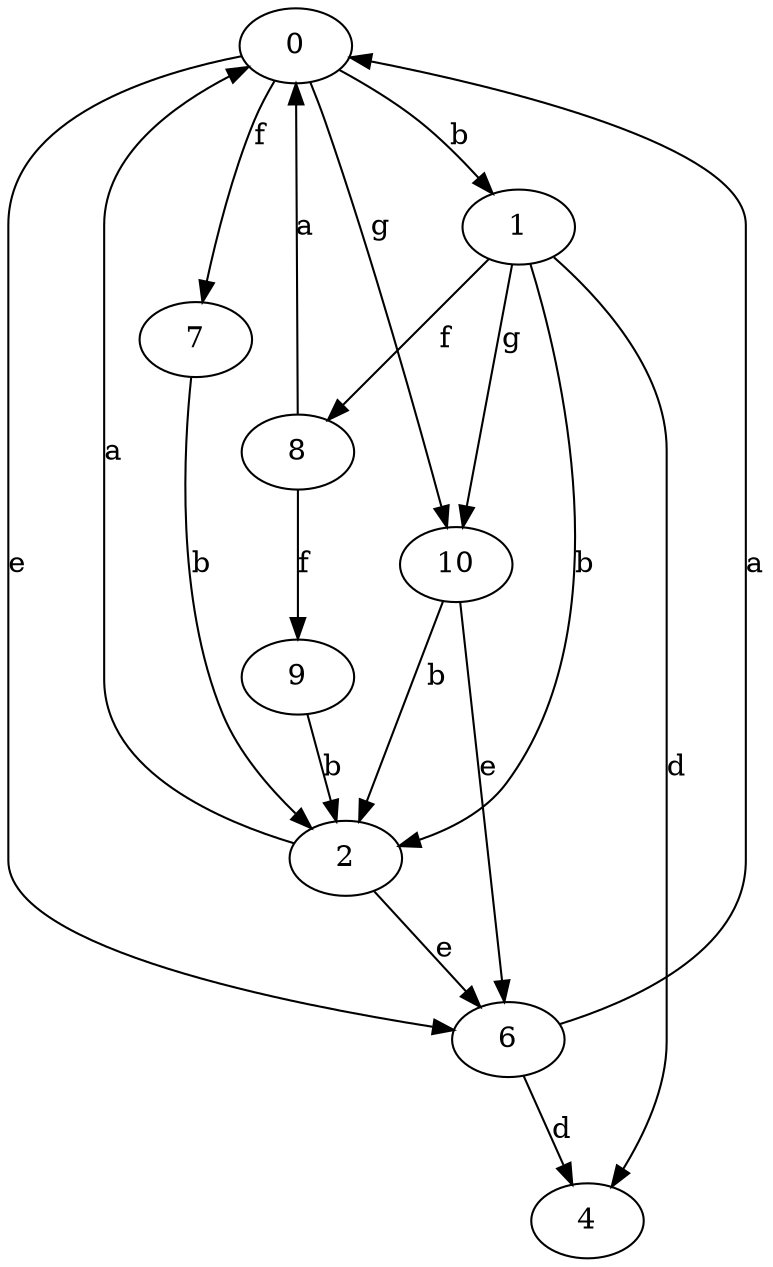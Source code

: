strict digraph  {
0;
1;
2;
4;
6;
7;
8;
9;
10;
0 -> 1  [label=b];
0 -> 6  [label=e];
0 -> 7  [label=f];
0 -> 10  [label=g];
1 -> 2  [label=b];
1 -> 4  [label=d];
1 -> 8  [label=f];
1 -> 10  [label=g];
2 -> 0  [label=a];
2 -> 6  [label=e];
6 -> 0  [label=a];
6 -> 4  [label=d];
7 -> 2  [label=b];
8 -> 0  [label=a];
8 -> 9  [label=f];
9 -> 2  [label=b];
10 -> 2  [label=b];
10 -> 6  [label=e];
}
